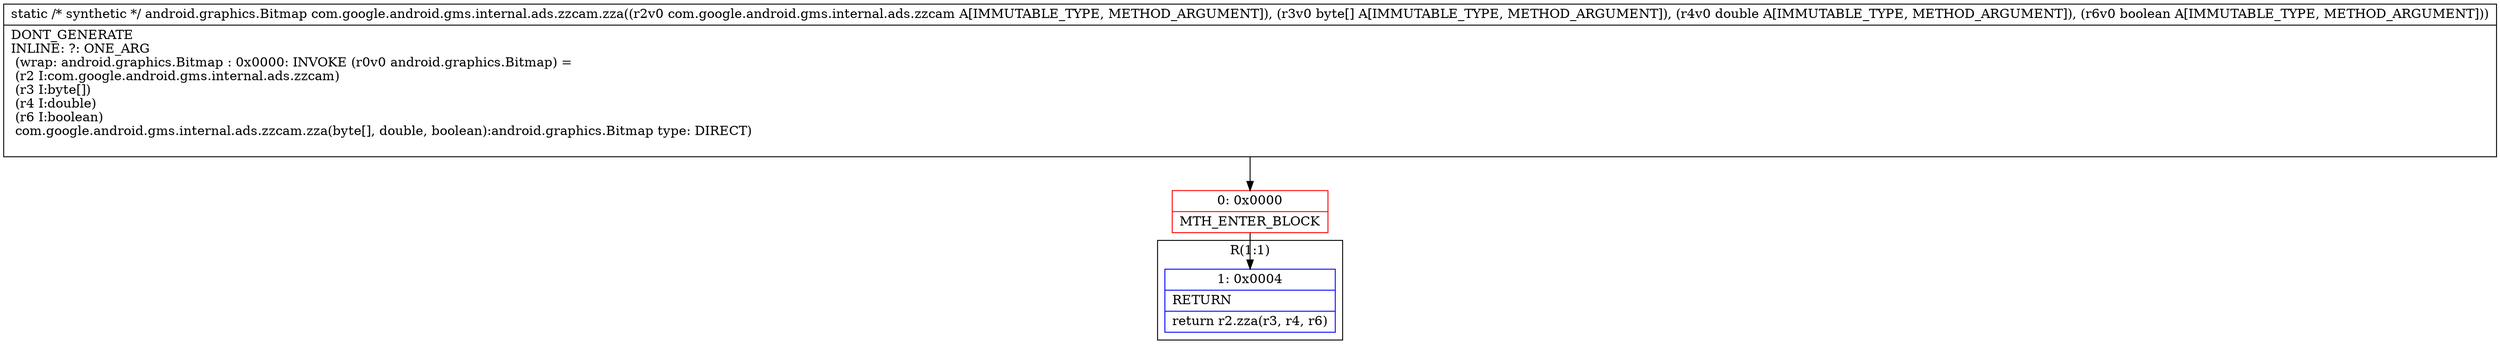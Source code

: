 digraph "CFG forcom.google.android.gms.internal.ads.zzcam.zza(Lcom\/google\/android\/gms\/internal\/ads\/zzcam;[BDZ)Landroid\/graphics\/Bitmap;" {
subgraph cluster_Region_1529095646 {
label = "R(1:1)";
node [shape=record,color=blue];
Node_1 [shape=record,label="{1\:\ 0x0004|RETURN\l|return r2.zza(r3, r4, r6)\l}"];
}
Node_0 [shape=record,color=red,label="{0\:\ 0x0000|MTH_ENTER_BLOCK\l}"];
MethodNode[shape=record,label="{static \/* synthetic *\/ android.graphics.Bitmap com.google.android.gms.internal.ads.zzcam.zza((r2v0 com.google.android.gms.internal.ads.zzcam A[IMMUTABLE_TYPE, METHOD_ARGUMENT]), (r3v0 byte[] A[IMMUTABLE_TYPE, METHOD_ARGUMENT]), (r4v0 double A[IMMUTABLE_TYPE, METHOD_ARGUMENT]), (r6v0 boolean A[IMMUTABLE_TYPE, METHOD_ARGUMENT]))  | DONT_GENERATE\lINLINE: ?: ONE_ARG  \l  (wrap: android.graphics.Bitmap : 0x0000: INVOKE  (r0v0 android.graphics.Bitmap) = \l  (r2 I:com.google.android.gms.internal.ads.zzcam)\l  (r3 I:byte[])\l  (r4 I:double)\l  (r6 I:boolean)\l com.google.android.gms.internal.ads.zzcam.zza(byte[], double, boolean):android.graphics.Bitmap type: DIRECT)\l\l}"];
MethodNode -> Node_0;
Node_0 -> Node_1;
}


